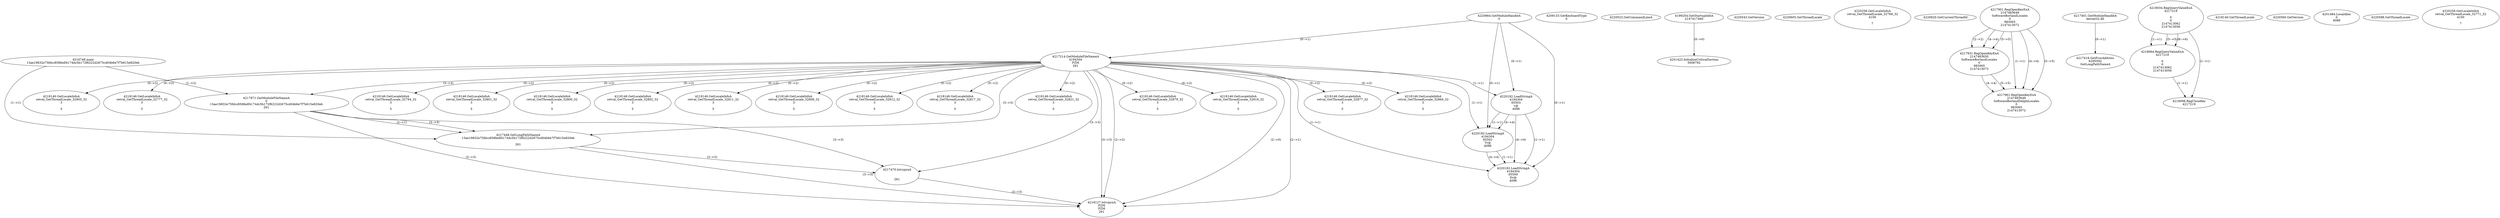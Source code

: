 // Global SCDG with merge call
digraph {
	0 [label="4516748.main
13ae19832e75fdcc858fedf4174dc5b172f6222d2675cd04b6e7f7b615e820eb"]
	1 [label="4220864.GetModuleHandleA
0"]
	2 [label="4209133.GetKeyboardType
0"]
	3 [label="4220523.GetCommandLineA
"]
	4 [label="4199254.GetStartupInfoA
2147417460"]
	5 [label="4220543.GetVersion
"]
	6 [label="4220605.GetThreadLocale
"]
	7 [label="4220258.GetLocaleInfoA
retval_GetThreadLocale_32768_32
4100

7"]
	8 [label="4220620.GetCurrentThreadId
"]
	9 [label="4217214.GetModuleFileNameA
4194304
PZM
261"]
	1 -> 9 [label="(0-->1)"]
	10 [label="4217871.GetModuleFileNameA
0
13ae19832e75fdcc858fedf4174dc5b172f6222d2675cd04b6e7f7b615e820eb
261"]
	0 -> 10 [label="(1-->2)"]
	9 -> 10 [label="(3-->3)"]
	11 [label="4217901.RegOpenKeyExA
2147483649
Software\Borland\Locales
0
983065
2147413072"]
	12 [label="4217401.GetModuleHandleA
kernel32.dll"]
	13 [label="4217418.GetProcAddress
6295592
GetLongPathNameA"]
	12 -> 13 [label="(0-->1)"]
	14 [label="4217448.GetLongPathNameA
13ae19832e75fdcc858fedf4174dc5b172f6222d2675cd04b6e7f7b615e820eb

261"]
	0 -> 14 [label="(1-->1)"]
	10 -> 14 [label="(2-->1)"]
	9 -> 14 [label="(3-->3)"]
	10 -> 14 [label="(3-->3)"]
	15 [label="4217470.lstrcpynA


261"]
	9 -> 15 [label="(3-->3)"]
	10 -> 15 [label="(3-->3)"]
	14 -> 15 [label="(3-->3)"]
	16 [label="4218034.RegQueryValueExA
4217219

0
0
2147413062
2147413056"]
	17 [label="4218064.RegQueryValueExA
4217219

0
0
2147413062
2147413056"]
	16 -> 17 [label="(1-->1)"]
	16 -> 17 [label="(5-->5)"]
	16 -> 17 [label="(6-->6)"]
	18 [label="4218098.RegCloseKey
4217219"]
	16 -> 18 [label="(1-->1)"]
	17 -> 18 [label="(1-->1)"]
	19 [label="4218127.lstrcpynA
PZM
PZM
261"]
	9 -> 19 [label="(2-->1)"]
	9 -> 19 [label="(2-->2)"]
	9 -> 19 [label="(3-->3)"]
	10 -> 19 [label="(3-->3)"]
	14 -> 19 [label="(3-->3)"]
	15 -> 19 [label="(3-->3)"]
	9 -> 19 [label="(2-->0)"]
	20 [label="4218140.GetThreadLocale
"]
	21 [label="4218146.GetLocaleInfoA
retval_GetThreadLocale_32879_32
3

5"]
	9 -> 21 [label="(0-->2)"]
	22 [label="4220182.LoadStringA
4194304
65503
\v@
4096"]
	1 -> 22 [label="(0-->1)"]
	9 -> 22 [label="(1-->1)"]
	23 [label="4220182.LoadStringA
4194304
65502
Tv@
4096"]
	1 -> 23 [label="(0-->1)"]
	9 -> 23 [label="(1-->1)"]
	22 -> 23 [label="(1-->1)"]
	22 -> 23 [label="(4-->4)"]
	24 [label="4220560.GetVersion
"]
	25 [label="4217931.RegOpenKeyExA
2147483650
Software\Borland\Locales
0
983065
2147413072"]
	11 -> 25 [label="(2-->2)"]
	11 -> 25 [label="(4-->4)"]
	11 -> 25 [label="(5-->5)"]
	26 [label="4217961.RegOpenKeyExA
2147483649
Software\Borland\Delphi\Locales
0
983065
2147413072"]
	11 -> 26 [label="(1-->1)"]
	11 -> 26 [label="(4-->4)"]
	25 -> 26 [label="(4-->4)"]
	11 -> 26 [label="(5-->5)"]
	25 -> 26 [label="(5-->5)"]
	27 [label="4218146.GetLocaleInfoA
retval_GetThreadLocale_32818_32
3

5"]
	9 -> 27 [label="(0-->2)"]
	28 [label="4220182.LoadStringA
4194304
65500
Dv@
4096"]
	1 -> 28 [label="(0-->1)"]
	9 -> 28 [label="(1-->1)"]
	22 -> 28 [label="(1-->1)"]
	23 -> 28 [label="(1-->1)"]
	22 -> 28 [label="(4-->4)"]
	23 -> 28 [label="(4-->4)"]
	29 [label="4201423.InitializeCriticalSection
5006792"]
	4 -> 29 [label="(0-->0)"]
	30 [label="4201484.LocalAlloc
0
4088"]
	31 [label="4220588.GetThreadLocale
"]
	32 [label="4220258.GetLocaleInfoA
retval_GetThreadLocale_32771_32
4100

7"]
	33 [label="4218146.GetLocaleInfoA
retval_GetThreadLocale_32877_32
3

5"]
	9 -> 33 [label="(0-->2)"]
	34 [label="4218146.GetLocaleInfoA
retval_GetThreadLocale_32864_32
3

5"]
	9 -> 34 [label="(0-->2)"]
	35 [label="4218146.GetLocaleInfoA
retval_GetThreadLocale_32905_32
3

5"]
	9 -> 35 [label="(0-->2)"]
	36 [label="4218146.GetLocaleInfoA
retval_GetThreadLocale_32777_32
3

5"]
	9 -> 36 [label="(0-->2)"]
	37 [label="4218146.GetLocaleInfoA
retval_GetThreadLocale_32794_32
3

5"]
	9 -> 37 [label="(0-->2)"]
	38 [label="4218146.GetLocaleInfoA
retval_GetThreadLocale_32801_32
3

5"]
	9 -> 38 [label="(0-->2)"]
	39 [label="4218146.GetLocaleInfoA
retval_GetThreadLocale_32800_32
3

5"]
	9 -> 39 [label="(0-->2)"]
	40 [label="4218146.GetLocaleInfoA
retval_GetThreadLocale_32802_32
3

5"]
	9 -> 40 [label="(0-->2)"]
	41 [label="4218146.GetLocaleInfoA
retval_GetThreadLocale_32811_32
3

5"]
	9 -> 41 [label="(0-->2)"]
	42 [label="4218146.GetLocaleInfoA
retval_GetThreadLocale_32808_32
3

5"]
	9 -> 42 [label="(0-->2)"]
	43 [label="4218146.GetLocaleInfoA
retval_GetThreadLocale_32812_32
3

5"]
	9 -> 43 [label="(0-->2)"]
	44 [label="4218146.GetLocaleInfoA
retval_GetThreadLocale_32817_32
3

5"]
	9 -> 44 [label="(0-->2)"]
	45 [label="4218146.GetLocaleInfoA
retval_GetThreadLocale_32821_32
3

5"]
	9 -> 45 [label="(0-->2)"]
}
